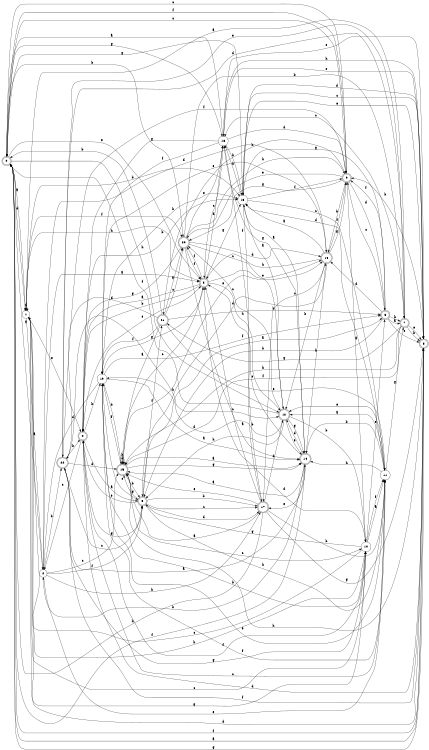 digraph n19_5 {
__start0 [label="" shape="none"];

rankdir=LR;
size="8,5";

s0 [style="rounded,filled", color="black", fillcolor="white" shape="doublecircle", label="0"];
s1 [style="filled", color="black", fillcolor="white" shape="circle", label="1"];
s2 [style="filled", color="black", fillcolor="white" shape="circle", label="2"];
s3 [style="rounded,filled", color="black", fillcolor="white" shape="doublecircle", label="3"];
s4 [style="rounded,filled", color="black", fillcolor="white" shape="doublecircle", label="4"];
s5 [style="rounded,filled", color="black", fillcolor="white" shape="doublecircle", label="5"];
s6 [style="rounded,filled", color="black", fillcolor="white" shape="doublecircle", label="6"];
s7 [style="rounded,filled", color="black", fillcolor="white" shape="doublecircle", label="7"];
s8 [style="rounded,filled", color="black", fillcolor="white" shape="doublecircle", label="8"];
s9 [style="rounded,filled", color="black", fillcolor="white" shape="doublecircle", label="9"];
s10 [style="filled", color="black", fillcolor="white" shape="circle", label="10"];
s11 [style="filled", color="black", fillcolor="white" shape="circle", label="11"];
s12 [style="rounded,filled", color="black", fillcolor="white" shape="doublecircle", label="12"];
s13 [style="filled", color="black", fillcolor="white" shape="circle", label="13"];
s14 [style="rounded,filled", color="black", fillcolor="white" shape="doublecircle", label="14"];
s15 [style="rounded,filled", color="black", fillcolor="white" shape="doublecircle", label="15"];
s16 [style="rounded,filled", color="black", fillcolor="white" shape="doublecircle", label="16"];
s17 [style="rounded,filled", color="black", fillcolor="white" shape="doublecircle", label="17"];
s18 [style="filled", color="black", fillcolor="white" shape="circle", label="18"];
s19 [style="filled", color="black", fillcolor="white" shape="circle", label="19"];
s20 [style="rounded,filled", color="black", fillcolor="white" shape="doublecircle", label="20"];
s21 [style="rounded,filled", color="black", fillcolor="white" shape="doublecircle", label="21"];
s22 [style="rounded,filled", color="black", fillcolor="white" shape="doublecircle", label="22"];
s0 -> s1 [label="a"];
s0 -> s20 [label="b"];
s0 -> s9 [label="c"];
s0 -> s1 [label="d"];
s0 -> s3 [label="e"];
s0 -> s8 [label="f"];
s0 -> s18 [label="g"];
s0 -> s12 [label="h"];
s1 -> s2 [label="a"];
s1 -> s13 [label="b"];
s1 -> s10 [label="c"];
s1 -> s1 [label="d"];
s1 -> s4 [label="e"];
s1 -> s20 [label="f"];
s1 -> s10 [label="g"];
s1 -> s3 [label="h"];
s2 -> s3 [label="a"];
s2 -> s22 [label="b"];
s2 -> s15 [label="c"];
s2 -> s16 [label="d"];
s2 -> s11 [label="e"];
s2 -> s5 [label="f"];
s2 -> s0 [label="g"];
s2 -> s17 [label="h"];
s3 -> s4 [label="a"];
s3 -> s4 [label="b"];
s3 -> s15 [label="c"];
s3 -> s18 [label="d"];
s3 -> s16 [label="e"];
s3 -> s20 [label="f"];
s3 -> s13 [label="g"];
s3 -> s12 [label="h"];
s4 -> s5 [label="a"];
s4 -> s13 [label="b"];
s4 -> s2 [label="c"];
s4 -> s8 [label="d"];
s4 -> s3 [label="e"];
s4 -> s10 [label="f"];
s4 -> s5 [label="g"];
s4 -> s19 [label="h"];
s5 -> s6 [label="a"];
s5 -> s17 [label="b"];
s5 -> s17 [label="c"];
s5 -> s17 [label="d"];
s5 -> s4 [label="e"];
s5 -> s21 [label="f"];
s5 -> s15 [label="g"];
s5 -> s11 [label="h"];
s6 -> s7 [label="a"];
s6 -> s5 [label="b"];
s6 -> s9 [label="c"];
s6 -> s16 [label="d"];
s6 -> s8 [label="e"];
s6 -> s9 [label="f"];
s6 -> s13 [label="g"];
s6 -> s7 [label="h"];
s7 -> s1 [label="a"];
s7 -> s8 [label="b"];
s7 -> s18 [label="c"];
s7 -> s22 [label="d"];
s7 -> s8 [label="e"];
s7 -> s15 [label="f"];
s7 -> s21 [label="g"];
s7 -> s15 [label="h"];
s8 -> s0 [label="a"];
s8 -> s9 [label="b"];
s8 -> s13 [label="c"];
s8 -> s1 [label="d"];
s8 -> s18 [label="e"];
s8 -> s22 [label="f"];
s8 -> s0 [label="g"];
s8 -> s15 [label="h"];
s9 -> s10 [label="a"];
s9 -> s16 [label="b"];
s9 -> s0 [label="c"];
s9 -> s6 [label="d"];
s9 -> s20 [label="e"];
s9 -> s0 [label="f"];
s9 -> s20 [label="g"];
s9 -> s21 [label="h"];
s10 -> s11 [label="a"];
s10 -> s19 [label="b"];
s10 -> s1 [label="c"];
s10 -> s3 [label="d"];
s10 -> s6 [label="e"];
s10 -> s11 [label="f"];
s10 -> s5 [label="g"];
s10 -> s1 [label="h"];
s11 -> s12 [label="a"];
s11 -> s14 [label="b"];
s11 -> s4 [label="c"];
s11 -> s13 [label="d"];
s11 -> s12 [label="e"];
s11 -> s19 [label="f"];
s11 -> s7 [label="g"];
s11 -> s14 [label="h"];
s12 -> s13 [label="a"];
s12 -> s10 [label="b"];
s12 -> s20 [label="c"];
s12 -> s19 [label="d"];
s12 -> s14 [label="e"];
s12 -> s0 [label="f"];
s12 -> s14 [label="g"];
s12 -> s5 [label="h"];
s13 -> s14 [label="a"];
s13 -> s17 [label="b"];
s13 -> s11 [label="c"];
s13 -> s8 [label="d"];
s13 -> s8 [label="e"];
s13 -> s9 [label="f"];
s13 -> s0 [label="g"];
s13 -> s18 [label="h"];
s14 -> s15 [label="a"];
s14 -> s2 [label="b"];
s14 -> s3 [label="c"];
s14 -> s12 [label="d"];
s14 -> s17 [label="e"];
s14 -> s0 [label="f"];
s14 -> s18 [label="g"];
s14 -> s16 [label="h"];
s15 -> s14 [label="a"];
s15 -> s5 [label="b"];
s15 -> s10 [label="c"];
s15 -> s15 [label="d"];
s15 -> s16 [label="e"];
s15 -> s19 [label="f"];
s15 -> s14 [label="g"];
s15 -> s15 [label="h"];
s16 -> s13 [label="a"];
s16 -> s12 [label="b"];
s16 -> s17 [label="c"];
s16 -> s5 [label="d"];
s16 -> s19 [label="e"];
s16 -> s9 [label="f"];
s16 -> s9 [label="g"];
s16 -> s3 [label="h"];
s17 -> s15 [label="a"];
s17 -> s11 [label="b"];
s17 -> s3 [label="c"];
s17 -> s12 [label="d"];
s17 -> s15 [label="e"];
s17 -> s18 [label="f"];
s17 -> s8 [label="g"];
s17 -> s0 [label="h"];
s18 -> s0 [label="a"];
s18 -> s13 [label="b"];
s18 -> s3 [label="c"];
s18 -> s9 [label="d"];
s18 -> s8 [label="e"];
s18 -> s19 [label="f"];
s18 -> s4 [label="g"];
s18 -> s8 [label="h"];
s19 -> s14 [label="a"];
s19 -> s15 [label="b"];
s19 -> s5 [label="c"];
s19 -> s2 [label="d"];
s19 -> s11 [label="e"];
s19 -> s6 [label="f"];
s19 -> s3 [label="g"];
s19 -> s13 [label="h"];
s20 -> s14 [label="a"];
s20 -> s7 [label="b"];
s20 -> s12 [label="c"];
s20 -> s16 [label="d"];
s20 -> s18 [label="e"];
s20 -> s3 [label="f"];
s20 -> s4 [label="g"];
s20 -> s9 [label="h"];
s21 -> s15 [label="a"];
s21 -> s0 [label="b"];
s21 -> s20 [label="c"];
s21 -> s22 [label="d"];
s21 -> s11 [label="e"];
s21 -> s19 [label="f"];
s21 -> s20 [label="g"];
s21 -> s6 [label="h"];
s22 -> s14 [label="a"];
s22 -> s4 [label="b"];
s22 -> s5 [label="c"];
s22 -> s15 [label="d"];
s22 -> s7 [label="e"];
s22 -> s9 [label="f"];
s22 -> s10 [label="g"];
s22 -> s12 [label="h"];

}